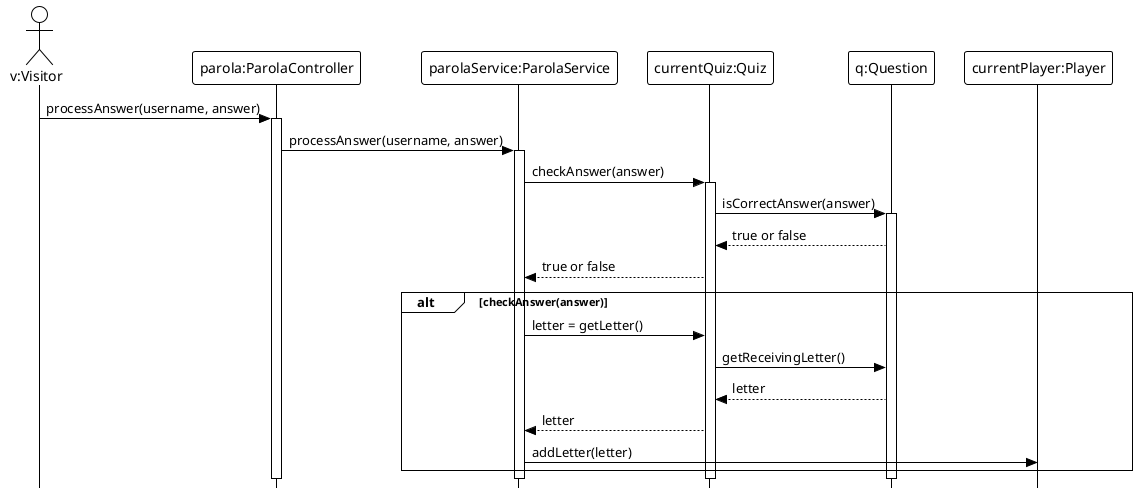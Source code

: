 @startuml
!theme plain
skinparam style strictuml

actor "v:Visitor" as visitor

visitor -> "parola:ParolaController" ++ : processAnswer(username, answer)

"parola:ParolaController" -> "parolaService:ParolaService" ++: processAnswer(username, answer)
"parolaService:ParolaService" -> "currentQuiz:Quiz" ++: checkAnswer(answer)
"currentQuiz:Quiz" -> "q:Question" ++ : isCorrectAnswer(answer)
"q:Question" --> "currentQuiz:Quiz" : true or false
"currentQuiz:Quiz" --> "parolaService:ParolaService" : true or false
alt checkAnswer(answer)
"parolaService:ParolaService" -> "currentQuiz:Quiz" : letter = getLetter()
"currentQuiz:Quiz" -> "q:Question" : getReceivingLetter()
"q:Question" --> "currentQuiz:Quiz" : letter
"currentQuiz:Quiz"  --> "parolaService:ParolaService" : letter
"parolaService:ParolaService" -> "currentPlayer:Player" : addLetter(letter)
end


@enduml